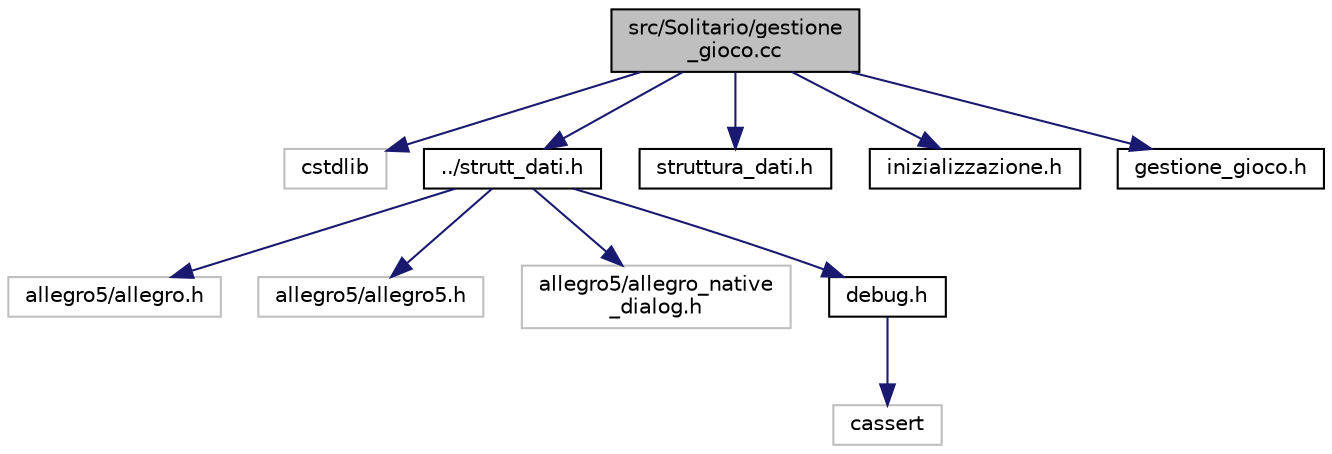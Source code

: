 digraph "src/Solitario/gestione_gioco.cc"
{
  edge [fontname="Helvetica",fontsize="10",labelfontname="Helvetica",labelfontsize="10"];
  node [fontname="Helvetica",fontsize="10",shape=record];
  Node1 [label="src/Solitario/gestione\l_gioco.cc",height=0.2,width=0.4,color="black", fillcolor="grey75", style="filled", fontcolor="black"];
  Node1 -> Node2 [color="midnightblue",fontsize="10",style="solid",fontname="Helvetica"];
  Node2 [label="cstdlib",height=0.2,width=0.4,color="grey75", fillcolor="white", style="filled"];
  Node1 -> Node3 [color="midnightblue",fontsize="10",style="solid",fontname="Helvetica"];
  Node3 [label="../strutt_dati.h",height=0.2,width=0.4,color="black", fillcolor="white", style="filled",URL="$strutt__dati_8h.html",tooltip="Strutture dati, variabili e header/librerie comuni a tutto il programma. "];
  Node3 -> Node4 [color="midnightblue",fontsize="10",style="solid",fontname="Helvetica"];
  Node4 [label="allegro5/allegro.h",height=0.2,width=0.4,color="grey75", fillcolor="white", style="filled"];
  Node3 -> Node5 [color="midnightblue",fontsize="10",style="solid",fontname="Helvetica"];
  Node5 [label="allegro5/allegro5.h",height=0.2,width=0.4,color="grey75", fillcolor="white", style="filled"];
  Node3 -> Node6 [color="midnightblue",fontsize="10",style="solid",fontname="Helvetica"];
  Node6 [label="allegro5/allegro_native\l_dialog.h",height=0.2,width=0.4,color="grey75", fillcolor="white", style="filled"];
  Node3 -> Node7 [color="midnightblue",fontsize="10",style="solid",fontname="Helvetica"];
  Node7 [label="debug.h",height=0.2,width=0.4,color="black", fillcolor="white", style="filled",URL="$debug_8h.html",tooltip="File contenente tutte le direttive al pre-processore comuni a tutto il programma. ..."];
  Node7 -> Node8 [color="midnightblue",fontsize="10",style="solid",fontname="Helvetica"];
  Node8 [label="cassert",height=0.2,width=0.4,color="grey75", fillcolor="white", style="filled"];
  Node1 -> Node9 [color="midnightblue",fontsize="10",style="solid",fontname="Helvetica"];
  Node9 [label="struttura_dati.h",height=0.2,width=0.4,color="black", fillcolor="white", style="filled",URL="$struttura__dati_8h.html"];
  Node1 -> Node10 [color="midnightblue",fontsize="10",style="solid",fontname="Helvetica"];
  Node10 [label="inizializzazione.h",height=0.2,width=0.4,color="black", fillcolor="white", style="filled",URL="$inizializzazione_8h.html"];
  Node1 -> Node11 [color="midnightblue",fontsize="10",style="solid",fontname="Helvetica"];
  Node11 [label="gestione_gioco.h",height=0.2,width=0.4,color="black", fillcolor="white", style="filled",URL="$gestione__gioco_8h.html"];
}

